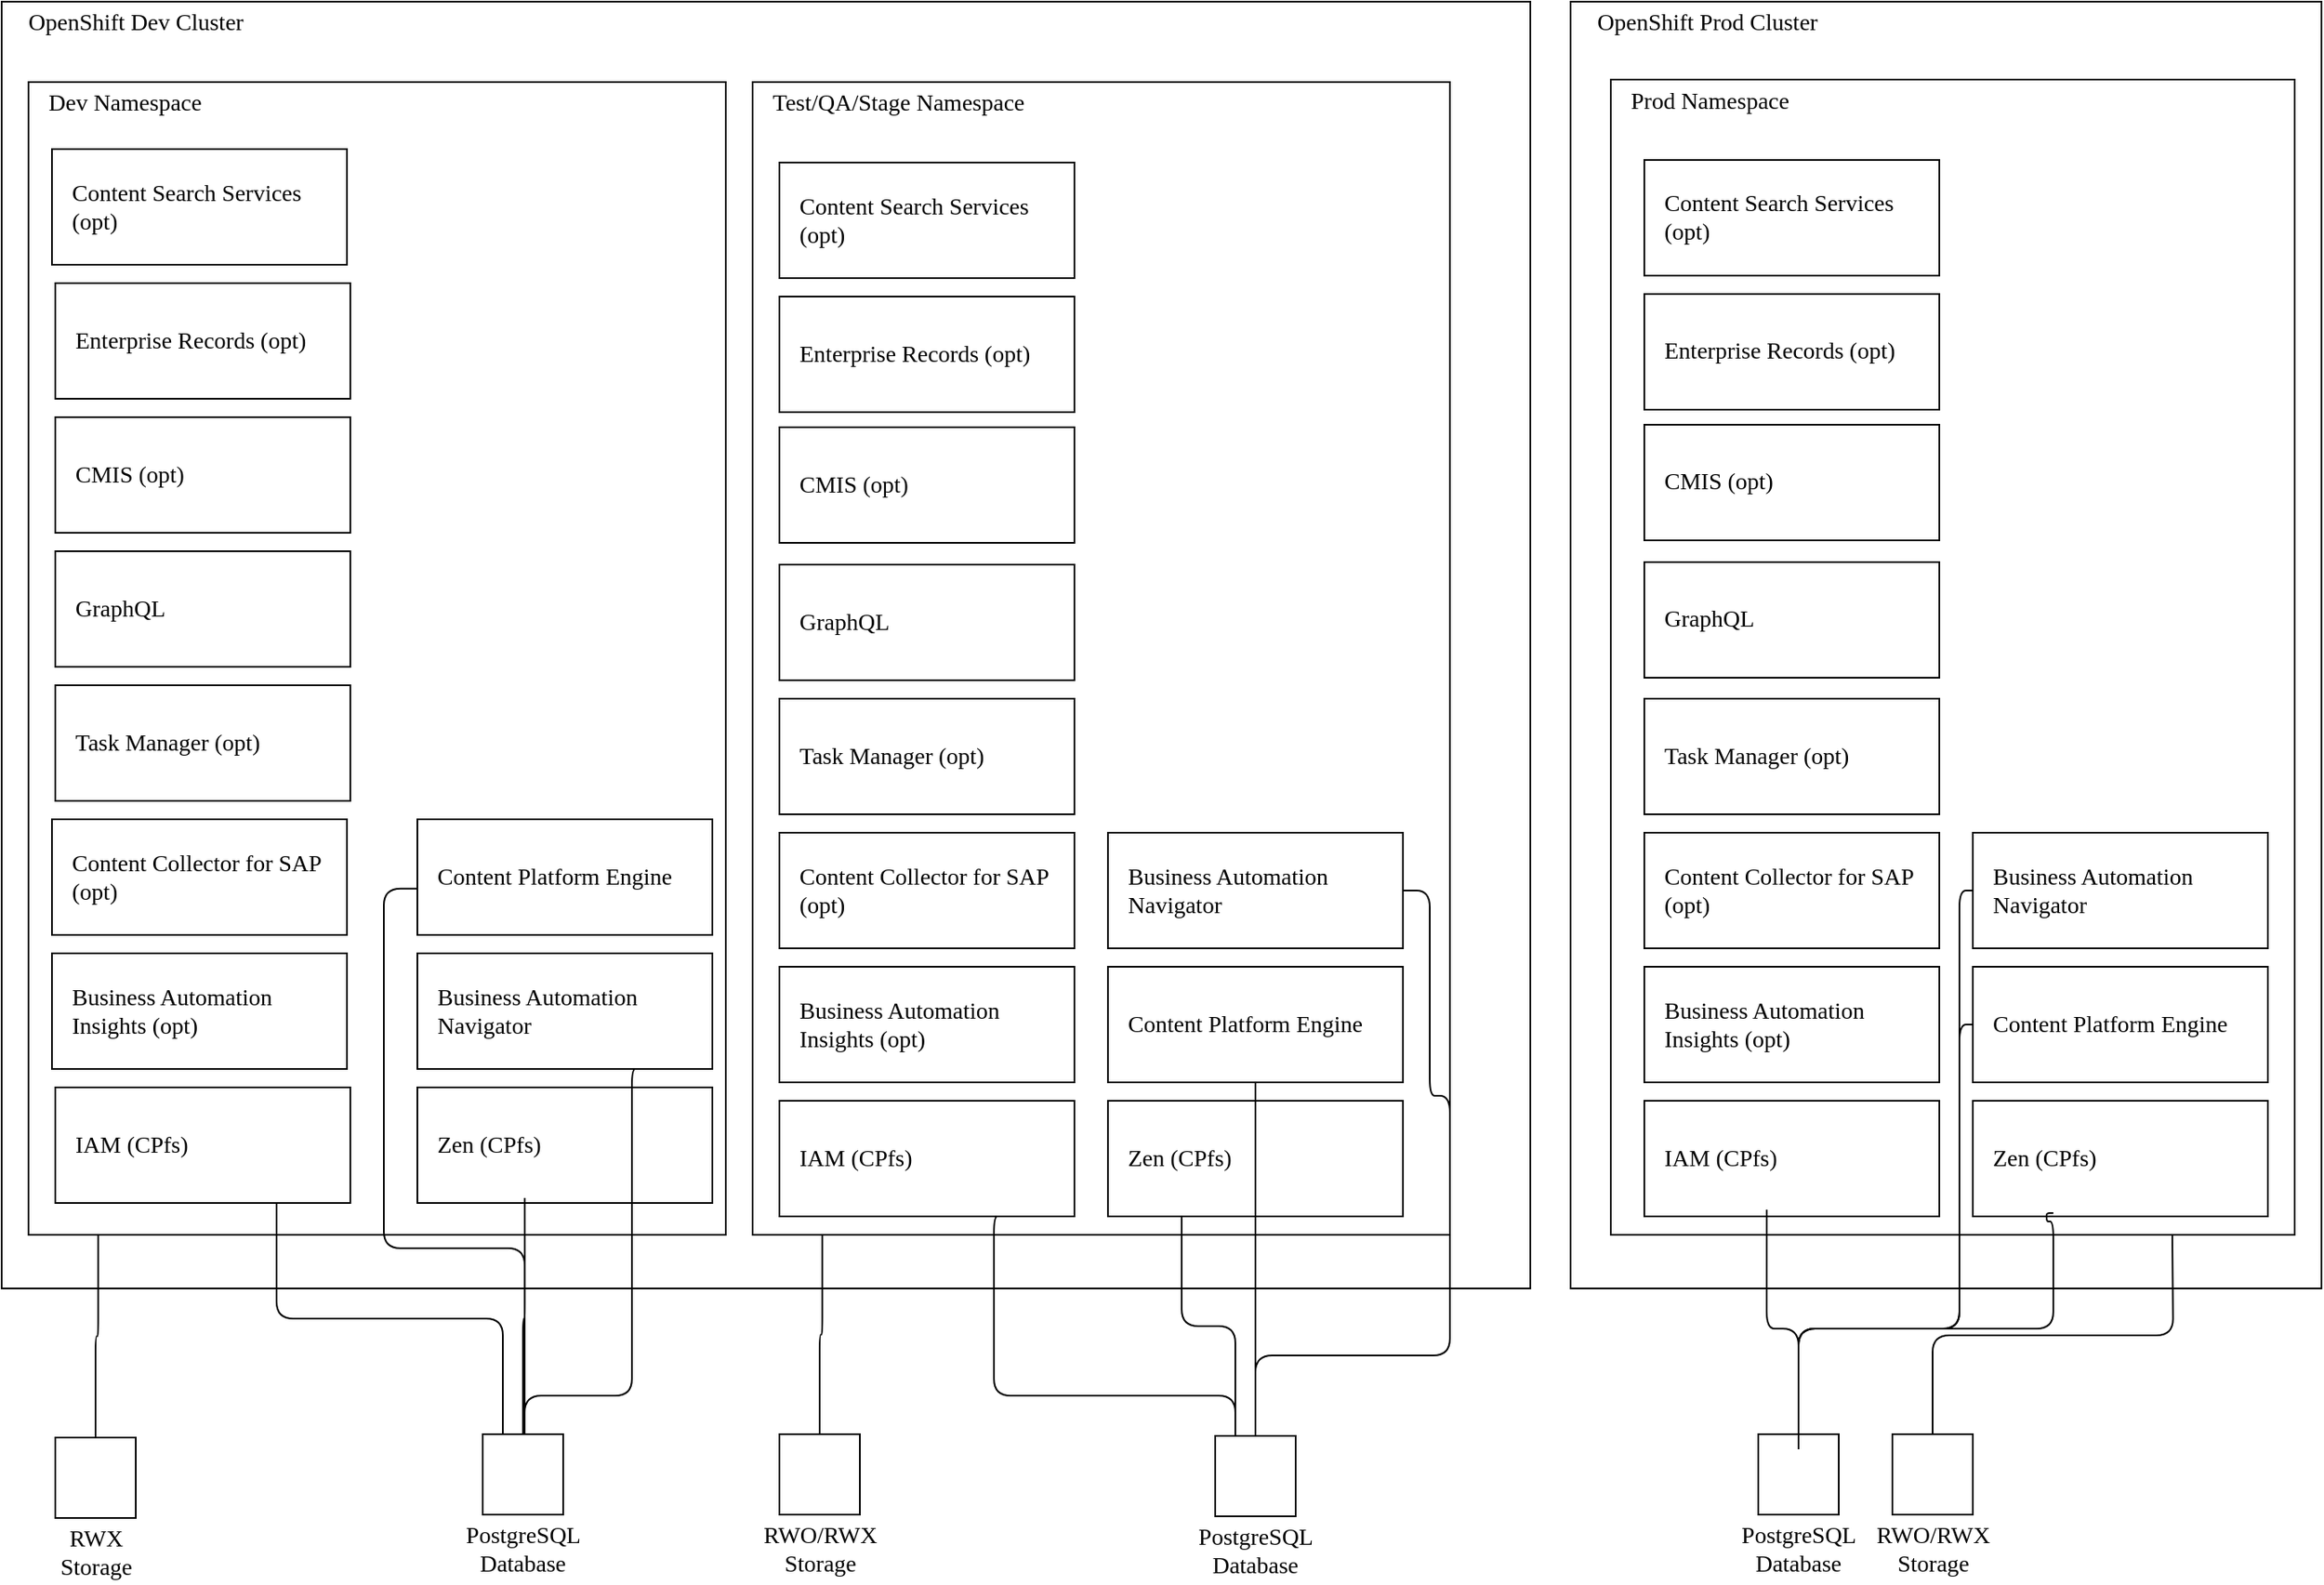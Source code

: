 <mxfile>
    <diagram id="xUE-2yMi-egMEv7KbGoV" name="Page-1">
        <mxGraphModel dx="960" dy="1081" grid="1" gridSize="8" guides="1" tooltips="1" connect="1" arrows="1" fold="1" page="1" pageScale="1" pageWidth="1169" pageHeight="827" background="#ffffff" math="0" shadow="0">
            <root>
                <MiscDiagram modelType="MiscDiagram" lastModifiedUserId="dbush@ibm.com" description="" lastModified="2022-01-26T00:23:59Z" _id="miscdiagram_rkGhVJUDY" label="FileNet Content Manager on OCP/K8s" id="0">
                    <mxCell/>
                </MiscDiagram>
                <mxCell id="1" parent="0"/>
                <UserObject placeholders="1" label="RWX Storage" Icon-Name="block-storage--alt" id="miscdiagram_rkGhVJUDY_23dySjfXgVyE">
                    <mxCell style="shape=mxgraph.ibm2mondrian.base;shapeType=ln;shapeLayout=collapsed;colorFamily=cyan;colorBackground=noColor:noColor;html=1;whiteSpace=wrap;metaEdit=1;strokeWidth=1;collapsible=0;recursiveResize=0;expand=0;fontFamily=IBM Plex Sans;fontColor=#000000;fontSize=14;image=;verticalAlign=top;align=center;spacing=0;spacingLeft=0;spacingRight=0;spacingTop=0;spacingBottom=0;verticalLabelPosition=bottom;labelPosition=center;positionText=bottom;container=1;labelWidth=71;" parent="1" vertex="1">
                        <mxGeometry x="56" y="881" width="48" height="48" as="geometry"/>
                    </mxCell>
                </UserObject>
                <UserObject placeholders="1" label="PostgreSQL Database" Icon-Name="data--base" id="miscdiagram_rkGhVJUDY_33dySjfX5k6t">
                    <mxCell style="shape=mxgraph.ibm2mondrian.base;shapeType=ln;shapeLayout=collapsed;colorFamily=cyan;colorBackground=noColor:noColor;html=1;whiteSpace=wrap;metaEdit=1;strokeWidth=1;collapsible=0;recursiveResize=0;expand=0;fontFamily=IBM Plex Sans;fontColor=#000000;fontSize=14;image=;verticalAlign=top;align=center;spacing=0;spacingLeft=0;spacingRight=0;spacingTop=0;spacingBottom=0;verticalLabelPosition=bottom;labelPosition=center;positionText=bottom;container=1" parent="1" vertex="1">
                        <mxGeometry x="311" y="879" width="48" height="48" as="geometry"/>
                    </mxCell>
                </UserObject>
                <UserObject placeholders="1" label="RWO/RWX Storage" Icon-Name="block-storage--alt" _id="userobject_36ttRFTNKfP" id="miscdiagram_rkGhVJUDY_43dySjfXHc7G">
                    <mxCell style="shape=mxgraph.ibm2mondrian.base;shapeType=ln;shapeLayout=collapsed;colorFamily=cyan;colorBackground=noColor:noColor;html=1;whiteSpace=wrap;metaEdit=1;strokeWidth=1;collapsible=0;recursiveResize=0;expand=0;fontFamily=IBM Plex Sans;fontColor=#000000;fontSize=14;image=;verticalAlign=top;align=center;spacing=0;spacingLeft=0;spacingRight=0;spacingTop=0;spacingBottom=0;verticalLabelPosition=bottom;labelPosition=center;positionText=bottom;container=1;labelWidth=71;" parent="1" vertex="1">
                        <mxGeometry x="488" y="879" width="48" height="48" as="geometry"/>
                    </mxCell>
                </UserObject>
                <UserObject placeholders="1" label="PostgreSQL Database" Icon-Name="data--base" _id="userobject_36ttRFUOisq" id="miscdiagram_rkGhVJUDY_53dySjfX0jGf">
                    <mxCell style="shape=mxgraph.ibm2mondrian.base;shapeType=ln;shapeLayout=collapsed;colorFamily=cyan;colorBackground=noColor:noColor;html=1;whiteSpace=wrap;metaEdit=1;strokeWidth=1;collapsible=0;recursiveResize=0;expand=0;fontFamily=IBM Plex Sans;fontColor=#000000;fontSize=14;image=;verticalAlign=top;align=center;spacing=0;spacingLeft=0;spacingRight=0;spacingTop=0;spacingBottom=0;verticalLabelPosition=bottom;labelPosition=center;positionText=bottom;container=1" parent="1" vertex="1">
                        <mxGeometry x="748" y="880" width="48" height="48" as="geometry"/>
                    </mxCell>
                </UserObject>
                <UserObject placeholders="1" label="RWO/RWX Storage" Icon-Name="block-storage--alt" _id="userobject_36ttSXxvI7j" id="miscdiagram_rkGhVJUDY_63dySjfXujRK">
                    <mxCell style="shape=mxgraph.ibm2mondrian.base;shapeType=ln;shapeLayout=collapsed;colorFamily=cyan;colorBackground=noColor:noColor;html=1;whiteSpace=wrap;metaEdit=1;strokeWidth=1;collapsible=0;recursiveResize=0;expand=0;fontFamily=IBM Plex Sans;fontColor=#000000;fontSize=14;image=;verticalAlign=top;align=center;spacing=0;spacingLeft=0;spacingRight=0;spacingTop=0;spacingBottom=0;verticalLabelPosition=bottom;labelPosition=center;positionText=bottom;container=1;labelWidth=71;" parent="1" vertex="1">
                        <mxGeometry x="1152" y="879" width="48" height="48" as="geometry"/>
                    </mxCell>
                </UserObject>
                <UserObject placeholders="1" label="PostgreSQL Database" Icon-Name="data--base" _id="userobject_36ttSXyuro8" id="miscdiagram_rkGhVJUDY_73dySjfXkvQB">
                    <mxCell style="shape=mxgraph.ibm2mondrian.base;shapeType=ln;shapeLayout=collapsed;colorFamily=cyan;colorBackground=noColor:noColor;html=1;whiteSpace=wrap;metaEdit=1;strokeWidth=1;collapsible=0;recursiveResize=0;expand=0;fontFamily=IBM Plex Sans;fontColor=#000000;fontSize=14;image=;verticalAlign=top;align=center;spacing=0;spacingLeft=0;spacingRight=0;spacingTop=0;spacingBottom=0;verticalLabelPosition=bottom;labelPosition=center;positionText=bottom;container=1" parent="1" vertex="1">
                        <mxGeometry x="1072" y="879" width="48" height="48" as="geometry"/>
                    </mxCell>
                </UserObject>
                <UserObject placeholders="1" label="&lt;span style=&quot;font-family: &amp;#34;ibm plex sans&amp;#34;&quot;&gt;OpenShift Dev Cluster&lt;/span&gt;" Icon-Name="logo--openshift" id="miscdiagram_rkGhVJUDY_153dySjfXsYIJ">
                    <mxCell style="shape=mxgraph.ibm2mondrian.base;shapeType=pg;shapeLayout=expanded;colorFamily=green;colorBackground=noColor:noColor;strokeWidth=1;html=1;whiteSpace=wrap;metaEdit=1;collapsible=0;recursiveResize=0;expand=0;fontFamily=IBM Plex Sans SmBld;fontColor=#000000;fontSize=14;image=;verticalAlign=top;align=left;spacing=0;spacingLeft=16;spacingRight=16;spacingTop=0;spacingBottom=0;container=1" parent="1" vertex="1">
                        <mxGeometry x="24" y="24" width="912" height="768" as="geometry"/>
                    </mxCell>
                </UserObject>
                <UserObject placeholders="1" label="Dev Namespace" Icon-Name="border--none" id="miscdiagram_rkGhVJUDY_163dySjfXV3mn">
                    <mxCell style="shape=mxgraph.ibm2mondrian.base;shapeType=lg;shapeLayout=expanded;colorFamily=green;colorBackground=noColor:noColor;html=1;whiteSpace=wrap;metaEdit=1;strokeWidth=1;collapsible=0;recursiveResize=0;expand=0;fontFamily=IBM Plex Sans;fontColor=#000000;fontSize=14;image=;verticalAlign=top;align=left;spacing=0;spacingLeft=12;spacingRight=16;spacingTop=0;spacingBottom=0;container=1" parent="miscdiagram_rkGhVJUDY_153dySjfXsYIJ" vertex="1">
                        <mxGeometry x="16" y="48" width="416" height="688" as="geometry"/>
                    </mxCell>
                </UserObject>
                <UserObject placeholders="1" label="Content Search Services (opt)" Icon-Name="cube" _id="userobject_366SV8ybu81" id="miscdiagram_rkGhVJUDY_193dySjfXc0gb">
                    <mxCell style="shape=mxgraph.ibm2mondrian.base;shapeType=lg;shapeLayout=expanded;colorFamily=green;colorBackground=noColor:noColor;html=1;whiteSpace=wrap;metaEdit=1;strokeWidth=1;collapsible=0;recursiveResize=0;expand=0;fontFamily=IBM Plex Sans;fontColor=#000000;fontSize=14;image=;verticalAlign=middle;align=left;spacing=0;spacingLeft=12;spacingRight=16;spacingTop=0;spacingBottom=0;container=1" parent="miscdiagram_rkGhVJUDY_163dySjfXV3mn" vertex="1">
                        <mxGeometry x="14" y="40" width="176" height="69" as="geometry"/>
                    </mxCell>
                </UserObject>
                <UserObject placeholders="1" label="Enterprise Records (opt)" Icon-Name="cube" _id="userobject_366SZdwzNtv" id="miscdiagram_rkGhVJUDY_203dySjfXtHdV">
                    <mxCell style="shape=mxgraph.ibm2mondrian.base;shapeType=lg;shapeLayout=expanded;colorFamily=green;colorBackground=noColor:noColor;html=1;whiteSpace=wrap;metaEdit=1;strokeWidth=1;collapsible=0;recursiveResize=0;expand=0;fontFamily=IBM Plex Sans;fontColor=#000000;fontSize=14;image=;verticalAlign=middle;align=left;spacing=0;spacingLeft=12;spacingRight=16;spacingTop=0;spacingBottom=0;container=1" parent="miscdiagram_rkGhVJUDY_163dySjfXV3mn" vertex="1">
                        <mxGeometry x="16" y="120" width="176" height="69" as="geometry"/>
                    </mxCell>
                </UserObject>
                <UserObject placeholders="1" label="CMIS (opt)" Icon-Name="cube" _id="userobject_366TahdX8hx" id="miscdiagram_rkGhVJUDY_213dySjfXezWg">
                    <mxCell style="shape=mxgraph.ibm2mondrian.base;shapeType=lg;shapeLayout=expanded;colorFamily=green;colorBackground=noColor:noColor;html=1;whiteSpace=wrap;metaEdit=1;strokeWidth=1;collapsible=0;recursiveResize=0;expand=0;fontFamily=IBM Plex Sans;fontColor=#000000;fontSize=14;image=;verticalAlign=middle;align=left;spacing=0;spacingLeft=12;spacingRight=16;spacingTop=0;spacingBottom=0;container=1" parent="miscdiagram_rkGhVJUDY_163dySjfXV3mn" vertex="1">
                        <mxGeometry x="16" y="200" width="176" height="69" as="geometry"/>
                    </mxCell>
                </UserObject>
                <UserObject placeholders="1" label="GraphQL" Icon-Name="cube" _id="userobject_366TksrBaeI" id="miscdiagram_rkGhVJUDY_223dySjfXFlk1">
                    <mxCell style="shape=mxgraph.ibm2mondrian.base;shapeType=lg;shapeLayout=expanded;colorFamily=green;colorBackground=noColor:noColor;html=1;whiteSpace=wrap;metaEdit=1;strokeWidth=1;collapsible=0;recursiveResize=0;expand=0;fontFamily=IBM Plex Sans;fontColor=#000000;fontSize=14;image=;verticalAlign=middle;align=left;spacing=0;spacingLeft=12;spacingRight=16;spacingTop=0;spacingBottom=0;container=1" parent="miscdiagram_rkGhVJUDY_163dySjfXV3mn" vertex="1">
                        <mxGeometry x="16" y="280" width="176" height="69" as="geometry"/>
                    </mxCell>
                </UserObject>
                <UserObject placeholders="1" label="Test/QA/Stage Namespace" Icon-Name="border--none" _id="userobject_365Ft8IL3wn" id="miscdiagram_rkGhVJUDY_283dySjfXKG3Q">
                    <mxCell style="shape=mxgraph.ibm2mondrian.base;shapeType=lg;shapeLayout=expanded;colorFamily=green;colorBackground=noColor:noColor;html=1;whiteSpace=wrap;metaEdit=1;strokeWidth=1;collapsible=0;recursiveResize=0;expand=0;fontFamily=IBM Plex Sans;fontColor=#000000;fontSize=14;image=;verticalAlign=top;align=left;spacing=0;spacingLeft=12;spacingRight=16;spacingTop=0;spacingBottom=0;container=1" parent="miscdiagram_rkGhVJUDY_153dySjfXsYIJ" vertex="1">
                        <mxGeometry x="448" y="48" width="416" height="688" as="geometry"/>
                    </mxCell>
                </UserObject>
                <UserObject placeholders="1" label="Content Search Services (opt)" Icon-Name="cube" _id="userobject_36ap4e6BE5W" id="miscdiagram_rkGhVJUDY_303dySjfXGv6n">
                    <mxCell style="shape=mxgraph.ibm2mondrian.base;shapeType=lg;shapeLayout=expanded;colorFamily=green;colorBackground=noColor:noColor;html=1;whiteSpace=wrap;metaEdit=1;strokeWidth=1;collapsible=0;recursiveResize=0;expand=0;fontFamily=IBM Plex Sans;fontColor=#000000;fontSize=14;image=;verticalAlign=middle;align=left;spacing=0;spacingLeft=12;spacingRight=16;spacingTop=0;spacingBottom=0;container=1" parent="miscdiagram_rkGhVJUDY_283dySjfXKG3Q" vertex="1">
                        <mxGeometry x="16" y="48" width="176" height="69" as="geometry"/>
                    </mxCell>
                </UserObject>
                <UserObject placeholders="1" label="Enterprise Records (opt)" Icon-Name="cube" _id="userobject_36ap4e6mJHD" id="miscdiagram_rkGhVJUDY_313dySjfX8l6g">
                    <mxCell style="shape=mxgraph.ibm2mondrian.base;shapeType=lg;shapeLayout=expanded;colorFamily=green;colorBackground=noColor:noColor;html=1;whiteSpace=wrap;metaEdit=1;strokeWidth=1;collapsible=0;recursiveResize=0;expand=0;fontFamily=IBM Plex Sans;fontColor=#000000;fontSize=14;image=;verticalAlign=middle;align=left;spacing=0;spacingLeft=12;spacingRight=16;spacingTop=0;spacingBottom=0;container=1" parent="miscdiagram_rkGhVJUDY_283dySjfXKG3Q" vertex="1">
                        <mxGeometry x="16" y="128" width="176" height="69" as="geometry"/>
                    </mxCell>
                </UserObject>
                <UserObject placeholders="1" label="CMIS (opt)" Icon-Name="cube" _id="userobject_36ap4e6DQLF" id="miscdiagram_rkGhVJUDY_323dySjfXREGB">
                    <mxCell style="shape=mxgraph.ibm2mondrian.base;shapeType=lg;shapeLayout=expanded;colorFamily=green;colorBackground=noColor:noColor;html=1;whiteSpace=wrap;metaEdit=1;strokeWidth=1;collapsible=0;recursiveResize=0;expand=0;fontFamily=IBM Plex Sans;fontColor=#000000;fontSize=14;image=;verticalAlign=middle;align=left;spacing=0;spacingLeft=12;spacingRight=16;spacingTop=0;spacingBottom=0;container=1" parent="miscdiagram_rkGhVJUDY_283dySjfXKG3Q" vertex="1">
                        <mxGeometry x="16" y="206" width="176" height="69" as="geometry"/>
                    </mxCell>
                </UserObject>
                <UserObject placeholders="1" label="GraphQL" Icon-Name="cube" _id="userobject_36ap4e6fJGa" id="miscdiagram_rkGhVJUDY_333dySjfXNCFB">
                    <mxCell style="shape=mxgraph.ibm2mondrian.base;shapeType=lg;shapeLayout=expanded;colorFamily=green;colorBackground=noColor:noColor;html=1;whiteSpace=wrap;metaEdit=1;strokeWidth=1;collapsible=0;recursiveResize=0;expand=0;fontFamily=IBM Plex Sans;fontColor=#000000;fontSize=14;image=;verticalAlign=middle;align=left;spacing=0;spacingLeft=12;spacingRight=16;spacingTop=0;spacingBottom=0;container=1" parent="miscdiagram_rkGhVJUDY_283dySjfXKG3Q" vertex="1">
                        <mxGeometry x="16" y="288" width="176" height="69" as="geometry"/>
                    </mxCell>
                </UserObject>
                <UserObject placeholders="1" label="Business Automation Navigator" Icon-Name="cube" id="miscdiagram_rkGhVJUDY_173dySjfXqQ2Y">
                    <mxCell style="shape=mxgraph.ibm2mondrian.base;shapeType=lg;shapeLayout=expanded;colorFamily=green;colorBackground=noColor:noColor;html=1;whiteSpace=wrap;metaEdit=1;strokeWidth=1;collapsible=0;recursiveResize=0;expand=0;fontFamily=IBM Plex Sans;fontColor=#000000;fontSize=14;image=;verticalAlign=middle;align=left;spacing=0;spacingLeft=12;spacingRight=16;spacingTop=0;spacingBottom=0;container=1" parent="miscdiagram_rkGhVJUDY_283dySjfXKG3Q" vertex="1">
                        <mxGeometry x="-200" y="520" width="176" height="69" as="geometry"/>
                    </mxCell>
                </UserObject>
                <UserObject placeholders="1" label="Content Platform Engine" Icon-Name="cube" _id="userobject_366SRn9kK6m" id="miscdiagram_rkGhVJUDY_183dySjfXfgjw">
                    <mxCell style="shape=mxgraph.ibm2mondrian.base;shapeType=lg;shapeLayout=expanded;colorFamily=green;colorBackground=noColor:noColor;html=1;whiteSpace=wrap;metaEdit=1;strokeWidth=1;collapsible=0;recursiveResize=0;expand=0;fontFamily=IBM Plex Sans;fontColor=#000000;fontSize=14;image=;verticalAlign=middle;align=left;spacing=0;spacingLeft=12;spacingRight=16;spacingTop=0;spacingBottom=0;container=1" parent="miscdiagram_rkGhVJUDY_283dySjfXKG3Q" vertex="1">
                        <mxGeometry x="-200" y="440" width="176" height="69" as="geometry"/>
                    </mxCell>
                </UserObject>
                <UserObject placeholders="1" label="Task Manager (opt)" Icon-Name="cube" _id="userobject_366TFQOjpC4" id="miscdiagram_rkGhVJUDY_243dySjfXyxXE">
                    <mxCell style="shape=mxgraph.ibm2mondrian.base;shapeType=lg;shapeLayout=expanded;colorFamily=green;colorBackground=noColor:noColor;html=1;whiteSpace=wrap;metaEdit=1;strokeWidth=1;collapsible=0;recursiveResize=0;expand=0;fontFamily=IBM Plex Sans;fontColor=#000000;fontSize=14;image=;verticalAlign=middle;align=left;spacing=0;spacingLeft=12;spacingRight=16;spacingTop=0;spacingBottom=0;container=1" parent="miscdiagram_rkGhVJUDY_283dySjfXKG3Q" vertex="1">
                        <mxGeometry x="-416" y="360" width="176" height="69" as="geometry"/>
                    </mxCell>
                </UserObject>
                <UserObject placeholders="1" label="Content Collector for SAP (opt)" Icon-Name="cube" _id="userobject_36amQPO4hUP" id="miscdiagram_rkGhVJUDY_253dySjfXc5hr">
                    <mxCell style="shape=mxgraph.ibm2mondrian.base;shapeType=lg;shapeLayout=expanded;colorFamily=green;colorBackground=noColor:noColor;html=1;whiteSpace=wrap;metaEdit=1;strokeWidth=1;collapsible=0;recursiveResize=0;expand=0;fontFamily=IBM Plex Sans;fontColor=#000000;fontSize=14;image=;verticalAlign=middle;align=left;spacing=0;spacingLeft=12;spacingRight=16;spacingTop=0;spacingBottom=0;container=1" parent="miscdiagram_rkGhVJUDY_283dySjfXKG3Q" vertex="1">
                        <mxGeometry x="-418" y="440" width="176" height="69" as="geometry"/>
                    </mxCell>
                </UserObject>
                <UserObject placeholders="1" label="Business Automation Insights (opt)" Icon-Name="cube" _id="userobject_36an44Otc5p" id="miscdiagram_rkGhVJUDY_263dySjfXm6NV">
                    <mxCell style="shape=mxgraph.ibm2mondrian.base;shapeType=lg;shapeLayout=expanded;colorFamily=green;colorBackground=noColor:noColor;html=1;whiteSpace=wrap;metaEdit=1;strokeWidth=1;collapsible=0;recursiveResize=0;expand=0;fontFamily=IBM Plex Sans;fontColor=#000000;fontSize=14;image=;verticalAlign=middle;align=left;spacing=0;spacingLeft=12;spacingRight=16;spacingTop=0;spacingBottom=0;container=1" parent="miscdiagram_rkGhVJUDY_283dySjfXKG3Q" vertex="1">
                        <mxGeometry x="-418" y="520" width="176" height="69" as="geometry"/>
                    </mxCell>
                </UserObject>
                <UserObject placeholders="1" label="IAM (CPfs)" Icon-Name="cube" _id="userobject_36andyxD0zr" id="miscdiagram_rkGhVJUDY_273dySjfXKVbn">
                    <mxCell style="shape=mxgraph.ibm2mondrian.base;shapeType=lg;shapeLayout=expanded;colorFamily=green;colorBackground=noColor:noColor;html=1;whiteSpace=wrap;metaEdit=1;strokeWidth=1;collapsible=0;recursiveResize=0;expand=0;fontFamily=IBM Plex Sans;fontColor=#000000;fontSize=14;image=;verticalAlign=middle;align=left;spacing=0;spacingLeft=12;spacingRight=16;spacingTop=0;spacingBottom=0;container=1" parent="miscdiagram_rkGhVJUDY_283dySjfXKG3Q" vertex="1">
                        <mxGeometry x="-416" y="600" width="176" height="69" as="geometry"/>
                    </mxCell>
                </UserObject>
                <UserObject placeholders="1" label="Zen (CPfs)" Icon-Name="cube" _id="userobject_36andyxD0zr" id="MUhdmQX0RL1nRaGBY0ku-4">
                    <mxCell style="shape=mxgraph.ibm2mondrian.base;shapeType=lg;shapeLayout=expanded;colorFamily=green;colorBackground=noColor:noColor;html=1;whiteSpace=wrap;metaEdit=1;strokeWidth=1;collapsible=0;recursiveResize=0;expand=0;fontFamily=IBM Plex Sans;fontColor=#000000;fontSize=14;image=;verticalAlign=middle;align=left;spacing=0;spacingLeft=12;spacingRight=16;spacingTop=0;spacingBottom=0;container=1" parent="miscdiagram_rkGhVJUDY_283dySjfXKG3Q" vertex="1">
                        <mxGeometry x="-200" y="600" width="176" height="69" as="geometry"/>
                    </mxCell>
                </UserObject>
                <UserObject placeholders="1" label="Content Platform Engine" Icon-Name="cube" _id="userobject_36ap4e5Lf2h" id="miscdiagram_rkGhVJUDY_293dySjfXHPGs">
                    <mxCell style="shape=mxgraph.ibm2mondrian.base;shapeType=lg;shapeLayout=expanded;colorFamily=green;colorBackground=noColor:noColor;html=1;whiteSpace=wrap;metaEdit=1;strokeWidth=1;collapsible=0;recursiveResize=0;expand=0;fontFamily=IBM Plex Sans;fontColor=#000000;fontSize=14;image=;verticalAlign=middle;align=left;spacing=0;spacingLeft=12;spacingRight=16;spacingTop=0;spacingBottom=0;container=1" parent="miscdiagram_rkGhVJUDY_283dySjfXKG3Q" vertex="1">
                        <mxGeometry x="212" y="528" width="176" height="69" as="geometry"/>
                    </mxCell>
                </UserObject>
                <UserObject placeholders="1" label="Task Manager (opt)" Icon-Name="cube" _id="userobject_36ap4e6PUoa" id="miscdiagram_rkGhVJUDY_353dySjfXh410">
                    <mxCell style="shape=mxgraph.ibm2mondrian.base;shapeType=lg;shapeLayout=expanded;colorFamily=green;colorBackground=noColor:noColor;html=1;whiteSpace=wrap;metaEdit=1;strokeWidth=1;collapsible=0;recursiveResize=0;expand=0;fontFamily=IBM Plex Sans;fontColor=#000000;fontSize=14;image=;verticalAlign=middle;align=left;spacing=0;spacingLeft=12;spacingRight=16;spacingTop=0;spacingBottom=0;container=1" parent="miscdiagram_rkGhVJUDY_283dySjfXKG3Q" vertex="1">
                        <mxGeometry x="16" y="368" width="176" height="69" as="geometry"/>
                    </mxCell>
                </UserObject>
                <UserObject placeholders="1" label="Content Collector for SAP (opt)" Icon-Name="cube" _id="userobject_36ap4e6GIJR" id="miscdiagram_rkGhVJUDY_363dySjfXhXY6">
                    <mxCell style="shape=mxgraph.ibm2mondrian.base;shapeType=lg;shapeLayout=expanded;colorFamily=green;colorBackground=noColor:noColor;html=1;whiteSpace=wrap;metaEdit=1;strokeWidth=1;collapsible=0;recursiveResize=0;expand=0;fontFamily=IBM Plex Sans;fontColor=#000000;fontSize=14;image=;verticalAlign=middle;align=left;spacing=0;spacingLeft=12;spacingRight=16;spacingTop=0;spacingBottom=0;container=1" parent="miscdiagram_rkGhVJUDY_283dySjfXKG3Q" vertex="1">
                        <mxGeometry x="16" y="448" width="176" height="69" as="geometry"/>
                    </mxCell>
                </UserObject>
                <UserObject placeholders="1" label="Business Automation Insights (opt)" Icon-Name="cube" _id="userobject_36ap4e68DBm" id="miscdiagram_rkGhVJUDY_373dySjfXtRqO">
                    <mxCell style="shape=mxgraph.ibm2mondrian.base;shapeType=lg;shapeLayout=expanded;colorFamily=green;colorBackground=noColor:noColor;html=1;whiteSpace=wrap;metaEdit=1;strokeWidth=1;collapsible=0;recursiveResize=0;expand=0;fontFamily=IBM Plex Sans;fontColor=#000000;fontSize=14;image=;verticalAlign=middle;align=left;spacing=0;spacingLeft=12;spacingRight=16;spacingTop=0;spacingBottom=0;container=1" parent="miscdiagram_rkGhVJUDY_283dySjfXKG3Q" vertex="1">
                        <mxGeometry x="16" y="528" width="176" height="69" as="geometry"/>
                    </mxCell>
                </UserObject>
                <UserObject placeholders="1" label="Business Automation Navigator" Icon-Name="cube" _id="userobject_36ttIwLSmuu" id="miscdiagram_rkGhVJUDY_393dySjfXf3iQ">
                    <mxCell style="shape=mxgraph.ibm2mondrian.base;shapeType=lg;shapeLayout=expanded;colorFamily=green;colorBackground=noColor:noColor;html=1;whiteSpace=wrap;metaEdit=1;strokeWidth=1;collapsible=0;recursiveResize=0;expand=0;fontFamily=IBM Plex Sans;fontColor=#000000;fontSize=14;image=;verticalAlign=middle;align=left;spacing=0;spacingLeft=12;spacingRight=16;spacingTop=0;spacingBottom=0;container=1" parent="miscdiagram_rkGhVJUDY_283dySjfXKG3Q" vertex="1">
                        <mxGeometry x="212" y="448" width="176" height="69" as="geometry"/>
                    </mxCell>
                </UserObject>
                <UserObject placeholders="1" label="IAM (CPfs)" Icon-Name="cube" _id="userobject_36andyxD0zr" id="MUhdmQX0RL1nRaGBY0ku-1">
                    <mxCell style="shape=mxgraph.ibm2mondrian.base;shapeType=lg;shapeLayout=expanded;colorFamily=green;colorBackground=noColor:noColor;html=1;whiteSpace=wrap;metaEdit=1;strokeWidth=1;collapsible=0;recursiveResize=0;expand=0;fontFamily=IBM Plex Sans;fontColor=#000000;fontSize=14;image=;verticalAlign=middle;align=left;spacing=0;spacingLeft=12;spacingRight=16;spacingTop=0;spacingBottom=0;container=1" parent="miscdiagram_rkGhVJUDY_283dySjfXKG3Q" vertex="1">
                        <mxGeometry x="16" y="608" width="176" height="69" as="geometry"/>
                    </mxCell>
                </UserObject>
                <UserObject placeholders="1" label="Zen (CPfs)" Icon-Name="cube" _id="userobject_36andyxD0zr" id="MUhdmQX0RL1nRaGBY0ku-18">
                    <mxCell style="shape=mxgraph.ibm2mondrian.base;shapeType=lg;shapeLayout=expanded;colorFamily=green;colorBackground=noColor:noColor;html=1;whiteSpace=wrap;metaEdit=1;strokeWidth=1;collapsible=0;recursiveResize=0;expand=0;fontFamily=IBM Plex Sans;fontColor=#000000;fontSize=14;image=;verticalAlign=middle;align=left;spacing=0;spacingLeft=12;spacingRight=16;spacingTop=0;spacingBottom=0;container=1" parent="miscdiagram_rkGhVJUDY_283dySjfXKG3Q" vertex="1">
                        <mxGeometry x="212" y="608" width="176" height="69" as="geometry"/>
                    </mxCell>
                </UserObject>
                <UserObject placeholders="1" label="&lt;span style=&quot;font-family: &amp;#34;ibm plex sans&amp;#34;&quot;&gt;OpenShift Prod Cluster&lt;/span&gt;" Icon-Name="logo--openshift" id="miscdiagram_rkGhVJUDY_403dySjfX03qo">
                    <mxCell style="shape=mxgraph.ibm2mondrian.base;shapeType=pg;shapeLayout=expanded;colorFamily=green;colorBackground=noColor:noColor;strokeWidth=1;html=1;whiteSpace=wrap;metaEdit=1;collapsible=0;recursiveResize=0;expand=0;fontFamily=IBM Plex Sans SmBld;fontColor=#000000;fontSize=14;image=;verticalAlign=top;align=left;spacing=0;spacingLeft=16;spacingRight=16;spacingTop=0;spacingBottom=0;container=1" parent="1" vertex="1">
                        <mxGeometry x="960" y="24" width="448" height="768" as="geometry"/>
                    </mxCell>
                </UserObject>
                <UserObject placeholders="1" label="Prod Namespace" Icon-Name="border--none" _id="userobject_365Ft8IL3wn" id="miscdiagram_rkGhVJUDY_413dySjfXWuDo">
                    <mxCell style="shape=mxgraph.ibm2mondrian.base;shapeType=lg;shapeLayout=expanded;colorFamily=green;colorBackground=noColor:noColor;html=1;whiteSpace=wrap;metaEdit=1;strokeWidth=1;collapsible=0;recursiveResize=0;expand=0;fontFamily=IBM Plex Sans;fontColor=#000000;fontSize=14;image=;verticalAlign=top;align=left;spacing=0;spacingLeft=12;spacingRight=16;spacingTop=0;spacingBottom=0;container=1" parent="miscdiagram_rkGhVJUDY_403dySjfX03qo" vertex="1">
                        <mxGeometry x="24" y="46.5" width="408" height="689.5" as="geometry"/>
                    </mxCell>
                </UserObject>
                <UserObject placeholders="1" label="Content Platform Engine" Icon-Name="cube" _id="userobject_36ap4e5Lf2h" id="miscdiagram_rkGhVJUDY_423dySjfX70YX">
                    <mxCell style="shape=mxgraph.ibm2mondrian.base;shapeType=lg;shapeLayout=expanded;colorFamily=green;colorBackground=noColor:noColor;html=1;whiteSpace=wrap;metaEdit=1;strokeWidth=1;collapsible=0;recursiveResize=0;expand=0;fontFamily=IBM Plex Sans;fontColor=#000000;fontSize=14;image=;verticalAlign=middle;align=left;spacing=0;spacingLeft=12;spacingRight=16;spacingTop=0;spacingBottom=0;container=1" parent="miscdiagram_rkGhVJUDY_413dySjfXWuDo" vertex="1">
                        <mxGeometry x="216" y="529.5" width="176" height="69" as="geometry"/>
                    </mxCell>
                </UserObject>
                <UserObject placeholders="1" label="Content Search Services (opt)" Icon-Name="cube" _id="userobject_36ap4e6BE5W" id="miscdiagram_rkGhVJUDY_433dySjfXjfaP">
                    <mxCell style="shape=mxgraph.ibm2mondrian.base;shapeType=lg;shapeLayout=expanded;colorFamily=green;colorBackground=noColor:noColor;html=1;whiteSpace=wrap;metaEdit=1;strokeWidth=1;collapsible=0;recursiveResize=0;expand=0;fontFamily=IBM Plex Sans;fontColor=#000000;fontSize=14;image=;verticalAlign=middle;align=left;spacing=0;spacingLeft=12;spacingRight=16;spacingTop=0;spacingBottom=0;container=1" parent="miscdiagram_rkGhVJUDY_413dySjfXWuDo" vertex="1">
                        <mxGeometry x="20" y="48" width="176" height="69" as="geometry"/>
                    </mxCell>
                </UserObject>
                <UserObject placeholders="1" label="Enterprise Records (opt)" Icon-Name="cube" _id="userobject_36ap4e6mJHD" id="miscdiagram_rkGhVJUDY_443dySjfXmrGt">
                    <mxCell style="shape=mxgraph.ibm2mondrian.base;shapeType=lg;shapeLayout=expanded;colorFamily=green;colorBackground=noColor:noColor;html=1;whiteSpace=wrap;metaEdit=1;strokeWidth=1;collapsible=0;recursiveResize=0;expand=0;fontFamily=IBM Plex Sans;fontColor=#000000;fontSize=14;image=;verticalAlign=middle;align=left;spacing=0;spacingLeft=12;spacingRight=16;spacingTop=0;spacingBottom=0;container=1" parent="miscdiagram_rkGhVJUDY_413dySjfXWuDo" vertex="1">
                        <mxGeometry x="20" y="128" width="176" height="69" as="geometry"/>
                    </mxCell>
                </UserObject>
                <UserObject placeholders="1" label="CMIS (opt)" Icon-Name="cube" _id="userobject_36ap4e6DQLF" id="miscdiagram_rkGhVJUDY_453dySjfXuubx">
                    <mxCell style="shape=mxgraph.ibm2mondrian.base;shapeType=lg;shapeLayout=expanded;colorFamily=green;colorBackground=noColor:noColor;html=1;whiteSpace=wrap;metaEdit=1;strokeWidth=1;collapsible=0;recursiveResize=0;expand=0;fontFamily=IBM Plex Sans;fontColor=#000000;fontSize=14;image=;verticalAlign=middle;align=left;spacing=0;spacingLeft=12;spacingRight=16;spacingTop=0;spacingBottom=0;container=1" parent="miscdiagram_rkGhVJUDY_413dySjfXWuDo" vertex="1">
                        <mxGeometry x="20" y="206" width="176" height="69" as="geometry"/>
                    </mxCell>
                </UserObject>
                <UserObject placeholders="1" label="GraphQL" Icon-Name="cube" _id="userobject_36ap4e6fJGa" id="miscdiagram_rkGhVJUDY_463dySjfXkjDc">
                    <mxCell style="shape=mxgraph.ibm2mondrian.base;shapeType=lg;shapeLayout=expanded;colorFamily=green;colorBackground=noColor:noColor;html=1;whiteSpace=wrap;metaEdit=1;strokeWidth=1;collapsible=0;recursiveResize=0;expand=0;fontFamily=IBM Plex Sans;fontColor=#000000;fontSize=14;image=;verticalAlign=middle;align=left;spacing=0;spacingLeft=12;spacingRight=16;spacingTop=0;spacingBottom=0;container=1" parent="miscdiagram_rkGhVJUDY_413dySjfXWuDo" vertex="1">
                        <mxGeometry x="20" y="288" width="176" height="69" as="geometry"/>
                    </mxCell>
                </UserObject>
                <UserObject placeholders="1" label="Task Manager (opt)" Icon-Name="cube" _id="userobject_36ap4e6PUoa" id="miscdiagram_rkGhVJUDY_483dySjfXfnlY">
                    <mxCell style="shape=mxgraph.ibm2mondrian.base;shapeType=lg;shapeLayout=expanded;colorFamily=green;colorBackground=noColor:noColor;html=1;whiteSpace=wrap;metaEdit=1;strokeWidth=1;collapsible=0;recursiveResize=0;expand=0;fontFamily=IBM Plex Sans;fontColor=#000000;fontSize=14;image=;verticalAlign=middle;align=left;spacing=0;spacingLeft=12;spacingRight=16;spacingTop=0;spacingBottom=0;container=1" parent="miscdiagram_rkGhVJUDY_413dySjfXWuDo" vertex="1">
                        <mxGeometry x="20" y="369.5" width="176" height="69" as="geometry"/>
                    </mxCell>
                </UserObject>
                <UserObject placeholders="1" label="Content Collector for SAP (opt)" Icon-Name="cube" _id="userobject_36ap4e6GIJR" id="miscdiagram_rkGhVJUDY_493dySjfXzqhd">
                    <mxCell style="shape=mxgraph.ibm2mondrian.base;shapeType=lg;shapeLayout=expanded;colorFamily=green;colorBackground=noColor:noColor;html=1;whiteSpace=wrap;metaEdit=1;strokeWidth=1;collapsible=0;recursiveResize=0;expand=0;fontFamily=IBM Plex Sans;fontColor=#000000;fontSize=14;image=;verticalAlign=middle;align=left;spacing=0;spacingLeft=12;spacingRight=16;spacingTop=0;spacingBottom=0;container=1" parent="miscdiagram_rkGhVJUDY_413dySjfXWuDo" vertex="1">
                        <mxGeometry x="20" y="449.5" width="176" height="69" as="geometry"/>
                    </mxCell>
                </UserObject>
                <UserObject placeholders="1" label="Business Automation Insights (opt)" Icon-Name="cube" _id="userobject_36ap4e68DBm" id="miscdiagram_rkGhVJUDY_503dySjfXjzRv">
                    <mxCell style="shape=mxgraph.ibm2mondrian.base;shapeType=lg;shapeLayout=expanded;colorFamily=green;colorBackground=noColor:noColor;html=1;whiteSpace=wrap;metaEdit=1;strokeWidth=1;collapsible=0;recursiveResize=0;expand=0;fontFamily=IBM Plex Sans;fontColor=#000000;fontSize=14;image=;verticalAlign=middle;align=left;spacing=0;spacingLeft=12;spacingRight=16;spacingTop=0;spacingBottom=0;container=1" parent="miscdiagram_rkGhVJUDY_413dySjfXWuDo" vertex="1">
                        <mxGeometry x="20" y="529.5" width="176" height="69" as="geometry"/>
                    </mxCell>
                </UserObject>
                <UserObject placeholders="1" label="Business Automation Navigator" Icon-Name="cube" _id="userobject_36ttIwLSmuu" id="MUhdmQX0RL1nRaGBY0ku-3">
                    <mxCell style="shape=mxgraph.ibm2mondrian.base;shapeType=lg;shapeLayout=expanded;colorFamily=green;colorBackground=noColor:noColor;html=1;whiteSpace=wrap;metaEdit=1;strokeWidth=1;collapsible=0;recursiveResize=0;expand=0;fontFamily=IBM Plex Sans;fontColor=#000000;fontSize=14;image=;verticalAlign=middle;align=left;spacing=0;spacingLeft=12;spacingRight=16;spacingTop=0;spacingBottom=0;container=1" parent="miscdiagram_rkGhVJUDY_413dySjfXWuDo" vertex="1">
                        <mxGeometry x="216" y="449.5" width="176" height="69" as="geometry"/>
                    </mxCell>
                </UserObject>
                <UserObject placeholders="1" label="IAM (CPfs)" Icon-Name="cube" _id="userobject_36andyxD0zr" id="MUhdmQX0RL1nRaGBY0ku-2">
                    <mxCell style="shape=mxgraph.ibm2mondrian.base;shapeType=lg;shapeLayout=expanded;colorFamily=green;colorBackground=noColor:noColor;html=1;whiteSpace=wrap;metaEdit=1;strokeWidth=1;collapsible=0;recursiveResize=0;expand=0;fontFamily=IBM Plex Sans;fontColor=#000000;fontSize=14;image=;verticalAlign=middle;align=left;spacing=0;spacingLeft=12;spacingRight=16;spacingTop=0;spacingBottom=0;container=1" parent="miscdiagram_rkGhVJUDY_413dySjfXWuDo" vertex="1">
                        <mxGeometry x="20" y="609.5" width="176" height="69" as="geometry"/>
                    </mxCell>
                </UserObject>
                <UserObject placeholders="1" label="Zen (CPfs)" Icon-Name="cube" _id="userobject_36andyxD0zr" id="MUhdmQX0RL1nRaGBY0ku-20">
                    <mxCell style="shape=mxgraph.ibm2mondrian.base;shapeType=lg;shapeLayout=expanded;colorFamily=green;colorBackground=noColor:noColor;html=1;whiteSpace=wrap;metaEdit=1;strokeWidth=1;collapsible=0;recursiveResize=0;expand=0;fontFamily=IBM Plex Sans;fontColor=#000000;fontSize=14;image=;verticalAlign=middle;align=left;spacing=0;spacingLeft=12;spacingRight=16;spacingTop=0;spacingBottom=0;container=1" parent="miscdiagram_rkGhVJUDY_413dySjfXWuDo" vertex="1">
                        <mxGeometry x="216" y="609.5" width="176" height="69" as="geometry"/>
                    </mxCell>
                </UserObject>
                <mxCell id="miscdiagram_rkGhVJUDY_83dySjfXIeOr" style="edgeStyle=orthogonalEdgeStyle;rounded=1;orthogonalLoop=1;jettySize=auto;html=1;jumpStyle=arc;jumpSize=8;entryX=0;entryY=0.6;entryDx=0;entryDy=0;entryPerimeter=0;endArrow=none;endFill=0;" parent="1" source="miscdiagram_rkGhVJUDY_33dySjfX5k6t" target="miscdiagram_rkGhVJUDY_183dySjfXfgjw" edge="1">
                    <mxGeometry relative="1" as="geometry">
                        <Array as="points">
                            <mxPoint x="336" y="768"/>
                            <mxPoint x="252" y="768"/>
                            <mxPoint x="252" y="553"/>
                        </Array>
                    </mxGeometry>
                </mxCell>
                <mxCell id="miscdiagram_rkGhVJUDY_93dySjfXFhpG" style="edgeStyle=orthogonalEdgeStyle;rounded=1;orthogonalLoop=1;jettySize=auto;html=1;jumpStyle=arc;jumpSize=8;endArrow=none;endFill=0;entryX=0.75;entryY=1;entryDx=0;entryDy=0;" parent="1" source="miscdiagram_rkGhVJUDY_33dySjfX5k6t" target="miscdiagram_rkGhVJUDY_173dySjfXqQ2Y" edge="1">
                    <mxGeometry relative="1" as="geometry">
                        <Array as="points">
                            <mxPoint x="336" y="856"/>
                            <mxPoint x="400" y="856"/>
                            <mxPoint x="400" y="661"/>
                        </Array>
                    </mxGeometry>
                </mxCell>
                <mxCell id="miscdiagram_rkGhVJUDY_143dySjfXaDBe" style="edgeStyle=orthogonalEdgeStyle;rounded=1;orthogonalLoop=1;jettySize=auto;html=1;jumpStyle=arc;jumpSize=8;entryX=0.5;entryY=1;entryDx=0;entryDy=0;entryPerimeter=0;endArrow=none;endFill=0;" parent="1" source="miscdiagram_rkGhVJUDY_53dySjfX0jGf" target="miscdiagram_rkGhVJUDY_293dySjfXHPGs" edge="1">
                    <mxGeometry relative="1" as="geometry"/>
                </mxCell>
                <mxCell id="miscdiagram_rkGhVJUDY_103dySjfX6Dnn" style="edgeStyle=orthogonalEdgeStyle;rounded=1;orthogonalLoop=1;jettySize=auto;html=1;jumpStyle=arc;jumpSize=8;entryX=1;entryY=0.5;entryDx=0;entryDy=0;entryPerimeter=0;endArrow=none;endFill=0;" parent="1" source="miscdiagram_rkGhVJUDY_53dySjfX0jGf" target="miscdiagram_rkGhVJUDY_393dySjfXf3iQ" edge="1">
                    <mxGeometry relative="1" as="geometry">
                        <Array as="points">
                            <mxPoint x="772" y="832"/>
                            <mxPoint x="888" y="832"/>
                            <mxPoint x="888" y="677"/>
                            <mxPoint x="876" y="677"/>
                            <mxPoint x="876" y="555"/>
                        </Array>
                    </mxGeometry>
                </mxCell>
                <mxCell id="miscdiagram_rkGhVJUDY_113dySjfXLWKu" style="edgeStyle=orthogonalEdgeStyle;rounded=1;orthogonalLoop=1;jettySize=auto;html=1;jumpStyle=arc;jumpSize=8;entryX=0.1;entryY=1;entryDx=0;entryDy=0;entryPerimeter=0;endArrow=none;endFill=0;" parent="1" source="miscdiagram_rkGhVJUDY_23dySjfXgVyE" target="miscdiagram_rkGhVJUDY_163dySjfXV3mn" edge="1">
                    <mxGeometry relative="1" as="geometry"/>
                </mxCell>
                <mxCell id="miscdiagram_rkGhVJUDY_123dySjfXEUuW" style="edgeStyle=orthogonalEdgeStyle;rounded=1;orthogonalLoop=1;jettySize=auto;html=1;jumpStyle=arc;jumpSize=8;entryX=0.1;entryY=1;entryDx=0;entryDy=0;entryPerimeter=0;endArrow=none;endFill=0;" parent="1" source="miscdiagram_rkGhVJUDY_43dySjfXHc7G" target="miscdiagram_rkGhVJUDY_283dySjfXKG3Q" edge="1">
                    <mxGeometry relative="1" as="geometry"/>
                </mxCell>
                <mxCell id="2" style="edgeStyle=orthogonalEdgeStyle;rounded=1;orthogonalLoop=1;jettySize=auto;html=1;jumpStyle=arc;jumpSize=8;entryX=0.75;entryY=1;entryDx=0;entryDy=0;endArrow=none;endFill=0;exitX=0.25;exitY=0;exitDx=0;exitDy=0;" edge="1" parent="1" source="miscdiagram_rkGhVJUDY_53dySjfX0jGf" target="MUhdmQX0RL1nRaGBY0ku-1">
                    <mxGeometry relative="1" as="geometry">
                        <mxPoint x="720" y="880" as="sourcePoint"/>
                        <mxPoint x="780" y="677" as="targetPoint"/>
                        <Array as="points">
                            <mxPoint x="760" y="856"/>
                            <mxPoint x="616" y="856"/>
                            <mxPoint x="616" y="749"/>
                        </Array>
                    </mxGeometry>
                </mxCell>
                <mxCell id="3" style="edgeStyle=orthogonalEdgeStyle;rounded=1;orthogonalLoop=1;jettySize=auto;html=1;jumpStyle=arc;jumpSize=8;entryX=0.25;entryY=1;entryDx=0;entryDy=0;endArrow=none;endFill=0;exitX=0.25;exitY=0;exitDx=0;exitDy=0;" edge="1" parent="1" source="miscdiagram_rkGhVJUDY_53dySjfX0jGf" target="MUhdmQX0RL1nRaGBY0ku-18">
                    <mxGeometry relative="1" as="geometry">
                        <mxPoint x="760" y="944" as="sourcePoint"/>
                        <mxPoint x="780" y="677" as="targetPoint"/>
                    </mxGeometry>
                </mxCell>
                <mxCell id="7" style="edgeStyle=orthogonalEdgeStyle;rounded=1;orthogonalLoop=1;jettySize=auto;html=1;jumpStyle=arc;jumpSize=8;endArrow=none;endFill=0;exitX=0.5;exitY=0;exitDx=0;exitDy=0;entryX=0.364;entryY=0.957;entryDx=0;entryDy=0;entryPerimeter=0;" edge="1" parent="1" source="miscdiagram_rkGhVJUDY_33dySjfX5k6t" target="MUhdmQX0RL1nRaGBY0ku-4">
                    <mxGeometry relative="1" as="geometry">
                        <mxPoint x="336" y="866" as="sourcePoint"/>
                        <mxPoint x="337" y="744" as="targetPoint"/>
                    </mxGeometry>
                </mxCell>
                <mxCell id="8" style="edgeStyle=orthogonalEdgeStyle;rounded=1;orthogonalLoop=1;jettySize=auto;html=1;jumpStyle=arc;jumpSize=8;entryX=0.75;entryY=1;entryDx=0;entryDy=0;endArrow=none;endFill=0;exitX=0.25;exitY=0;exitDx=0;exitDy=0;" edge="1" parent="1" source="miscdiagram_rkGhVJUDY_33dySjfX5k6t" target="miscdiagram_rkGhVJUDY_273dySjfXKVbn">
                    <mxGeometry relative="1" as="geometry">
                        <mxPoint x="320" y="880" as="sourcePoint"/>
                        <mxPoint x="193" y="744" as="targetPoint"/>
                    </mxGeometry>
                </mxCell>
                <mxCell id="miscdiagram_rkGhVJUDY_133dySjfXit7h" style="edgeStyle=orthogonalEdgeStyle;rounded=1;orthogonalLoop=1;jettySize=auto;html=1;jumpStyle=arc;jumpSize=8;endArrow=none;endFill=0;" parent="1" source="miscdiagram_rkGhVJUDY_73dySjfXkvQB" edge="1">
                    <mxGeometry relative="1" as="geometry">
                        <mxPoint x="1248" y="747" as="targetPoint"/>
                        <Array as="points">
                            <mxPoint x="1096" y="816"/>
                            <mxPoint x="1248" y="816"/>
                            <mxPoint x="1248" y="752"/>
                            <mxPoint x="1244" y="752"/>
                            <mxPoint x="1244" y="747"/>
                        </Array>
                    </mxGeometry>
                </mxCell>
                <mxCell id="MUhdmQX0RL1nRaGBY0ku-22" style="edgeStyle=orthogonalEdgeStyle;rounded=1;orthogonalLoop=1;jettySize=auto;html=1;jumpStyle=arc;jumpSize=8;endArrow=none;endFill=0;exitX=0.5;exitY=0;exitDx=0;exitDy=0;" parent="1" source="miscdiagram_rkGhVJUDY_63dySjfXujRK" edge="1">
                    <mxGeometry relative="1" as="geometry">
                        <mxPoint x="1096" y="1192" as="sourcePoint"/>
                        <mxPoint x="1319" y="760" as="targetPoint"/>
                    </mxGeometry>
                </mxCell>
                <mxCell id="10" style="edgeStyle=orthogonalEdgeStyle;rounded=1;orthogonalLoop=1;jettySize=auto;html=1;jumpStyle=arc;jumpSize=8;endArrow=none;endFill=0;entryX=0;entryY=0.5;entryDx=0;entryDy=0;" edge="1" parent="1" target="miscdiagram_rkGhVJUDY_423dySjfX70YX">
                    <mxGeometry relative="1" as="geometry">
                        <mxPoint x="1096" y="888" as="sourcePoint"/>
                        <mxPoint x="1256" y="760" as="targetPoint"/>
                        <Array as="points">
                            <mxPoint x="1096" y="816"/>
                            <mxPoint x="1192" y="816"/>
                            <mxPoint x="1192" y="635"/>
                        </Array>
                    </mxGeometry>
                </mxCell>
                <mxCell id="11" style="edgeStyle=orthogonalEdgeStyle;rounded=1;orthogonalLoop=1;jettySize=auto;html=1;jumpStyle=arc;jumpSize=8;endArrow=none;endFill=0;entryX=0;entryY=0.5;entryDx=0;entryDy=0;exitX=0.5;exitY=0;exitDx=0;exitDy=0;" edge="1" parent="1" source="miscdiagram_rkGhVJUDY_73dySjfXkvQB" target="MUhdmQX0RL1nRaGBY0ku-3">
                    <mxGeometry relative="1" as="geometry">
                        <mxPoint x="1112" y="904" as="sourcePoint"/>
                        <mxPoint x="1208" y="643" as="targetPoint"/>
                        <Array as="points">
                            <mxPoint x="1096" y="816"/>
                            <mxPoint x="1192" y="816"/>
                            <mxPoint x="1192" y="555"/>
                        </Array>
                    </mxGeometry>
                </mxCell>
                <mxCell id="12" style="edgeStyle=orthogonalEdgeStyle;rounded=1;orthogonalLoop=1;jettySize=auto;html=1;jumpStyle=arc;jumpSize=8;endArrow=none;endFill=0;entryX=0.415;entryY=0.942;entryDx=0;entryDy=0;exitX=0.5;exitY=0;exitDx=0;exitDy=0;entryPerimeter=0;" edge="1" parent="1" source="miscdiagram_rkGhVJUDY_73dySjfXkvQB" target="MUhdmQX0RL1nRaGBY0ku-2">
                    <mxGeometry relative="1" as="geometry">
                        <mxPoint x="1104" y="896" as="sourcePoint"/>
                        <mxPoint x="1208" y="563" as="targetPoint"/>
                        <Array as="points">
                            <mxPoint x="1096" y="816"/>
                            <mxPoint x="1077" y="816"/>
                        </Array>
                    </mxGeometry>
                </mxCell>
            </root>
        </mxGraphModel>
    </diagram>
</mxfile>